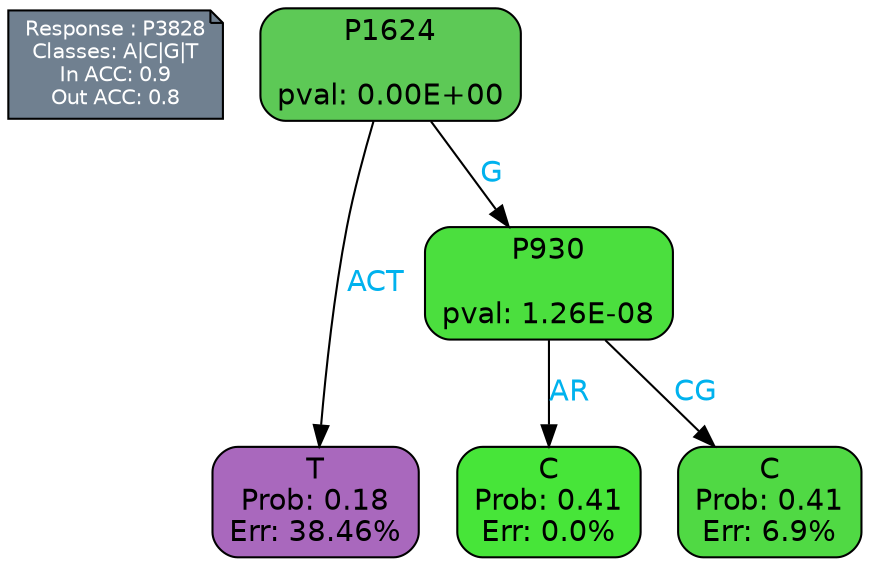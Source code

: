 digraph Tree {
node [shape=box, style="filled, rounded", color="black", fontname=helvetica] ;
graph [ranksep=equally, splines=polylines, bgcolor=transparent, dpi=600] ;
edge [fontname=helvetica] ;
LEGEND [label="Response : P3828
Classes: A|C|G|T
In ACC: 0.9
Out ACC: 0.8
",shape=note,align=left,style=filled,fillcolor="slategray",fontcolor="white",fontsize=10];1 [label="P1624

pval: 0.00E+00", fillcolor="#5dc956"] ;
2 [label="T
Prob: 0.18
Err: 38.46%", fillcolor="#a968bd"] ;
3 [label="P930

pval: 1.26E-08", fillcolor="#4bdf3e"] ;
4 [label="C
Prob: 0.41
Err: 0.0%", fillcolor="#47e539"] ;
5 [label="C
Prob: 0.41
Err: 6.9%", fillcolor="#50d944"] ;
1 -> 2 [label="ACT",fontcolor=deepskyblue2] ;
1 -> 3 [label="G",fontcolor=deepskyblue2] ;
3 -> 4 [label="AR",fontcolor=deepskyblue2] ;
3 -> 5 [label="CG",fontcolor=deepskyblue2] ;
{rank = same; 2;4;5;}{rank = same; LEGEND;1;}}